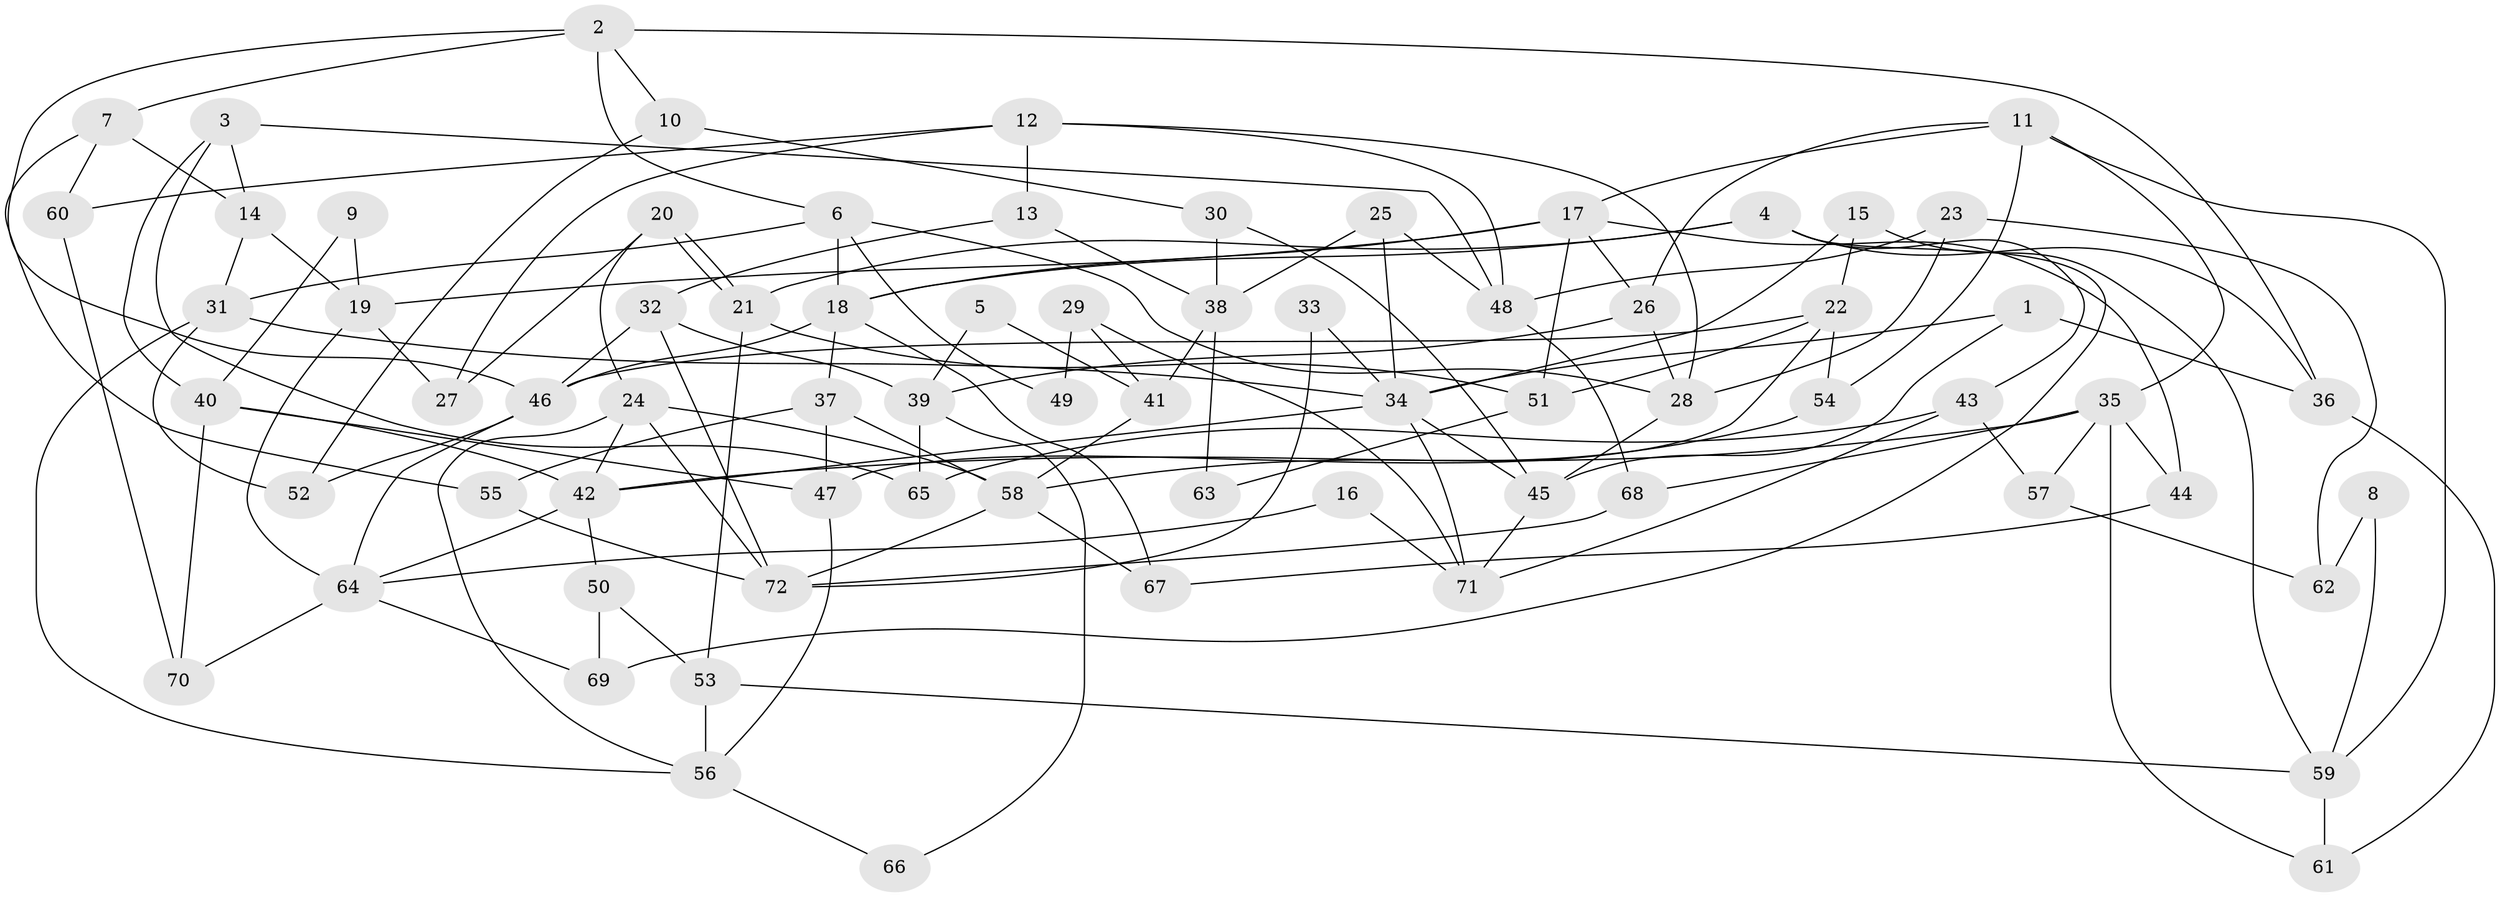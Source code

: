 // Generated by graph-tools (version 1.1) at 2025/36/03/09/25 02:36:15]
// undirected, 72 vertices, 144 edges
graph export_dot {
graph [start="1"]
  node [color=gray90,style=filled];
  1;
  2;
  3;
  4;
  5;
  6;
  7;
  8;
  9;
  10;
  11;
  12;
  13;
  14;
  15;
  16;
  17;
  18;
  19;
  20;
  21;
  22;
  23;
  24;
  25;
  26;
  27;
  28;
  29;
  30;
  31;
  32;
  33;
  34;
  35;
  36;
  37;
  38;
  39;
  40;
  41;
  42;
  43;
  44;
  45;
  46;
  47;
  48;
  49;
  50;
  51;
  52;
  53;
  54;
  55;
  56;
  57;
  58;
  59;
  60;
  61;
  62;
  63;
  64;
  65;
  66;
  67;
  68;
  69;
  70;
  71;
  72;
  1 -- 45;
  1 -- 34;
  1 -- 36;
  2 -- 6;
  2 -- 36;
  2 -- 7;
  2 -- 10;
  2 -- 46;
  3 -- 14;
  3 -- 40;
  3 -- 48;
  3 -- 65;
  4 -- 21;
  4 -- 18;
  4 -- 36;
  4 -- 43;
  4 -- 69;
  5 -- 39;
  5 -- 41;
  6 -- 28;
  6 -- 18;
  6 -- 31;
  6 -- 49;
  7 -- 14;
  7 -- 55;
  7 -- 60;
  8 -- 62;
  8 -- 59;
  9 -- 19;
  9 -- 40;
  10 -- 52;
  10 -- 30;
  11 -- 59;
  11 -- 17;
  11 -- 26;
  11 -- 35;
  11 -- 54;
  12 -- 27;
  12 -- 60;
  12 -- 13;
  12 -- 28;
  12 -- 48;
  13 -- 32;
  13 -- 38;
  14 -- 31;
  14 -- 19;
  15 -- 34;
  15 -- 22;
  15 -- 59;
  16 -- 71;
  16 -- 64;
  17 -- 44;
  17 -- 26;
  17 -- 18;
  17 -- 19;
  17 -- 51;
  18 -- 37;
  18 -- 46;
  18 -- 67;
  19 -- 64;
  19 -- 27;
  20 -- 21;
  20 -- 21;
  20 -- 24;
  20 -- 27;
  21 -- 51;
  21 -- 53;
  22 -- 54;
  22 -- 46;
  22 -- 47;
  22 -- 51;
  23 -- 28;
  23 -- 48;
  23 -- 62;
  24 -- 42;
  24 -- 72;
  24 -- 56;
  24 -- 58;
  25 -- 48;
  25 -- 38;
  25 -- 34;
  26 -- 28;
  26 -- 39;
  28 -- 45;
  29 -- 41;
  29 -- 71;
  29 -- 49;
  30 -- 45;
  30 -- 38;
  31 -- 56;
  31 -- 34;
  31 -- 52;
  32 -- 72;
  32 -- 46;
  32 -- 39;
  33 -- 72;
  33 -- 34;
  34 -- 42;
  34 -- 45;
  34 -- 71;
  35 -- 61;
  35 -- 42;
  35 -- 44;
  35 -- 57;
  35 -- 68;
  36 -- 61;
  37 -- 47;
  37 -- 55;
  37 -- 58;
  38 -- 41;
  38 -- 63;
  39 -- 65;
  39 -- 66;
  40 -- 42;
  40 -- 47;
  40 -- 70;
  41 -- 58;
  42 -- 50;
  42 -- 64;
  43 -- 65;
  43 -- 57;
  43 -- 71;
  44 -- 67;
  45 -- 71;
  46 -- 52;
  46 -- 64;
  47 -- 56;
  48 -- 68;
  50 -- 69;
  50 -- 53;
  51 -- 63;
  53 -- 56;
  53 -- 59;
  54 -- 58;
  55 -- 72;
  56 -- 66;
  57 -- 62;
  58 -- 67;
  58 -- 72;
  59 -- 61;
  60 -- 70;
  64 -- 69;
  64 -- 70;
  68 -- 72;
}
